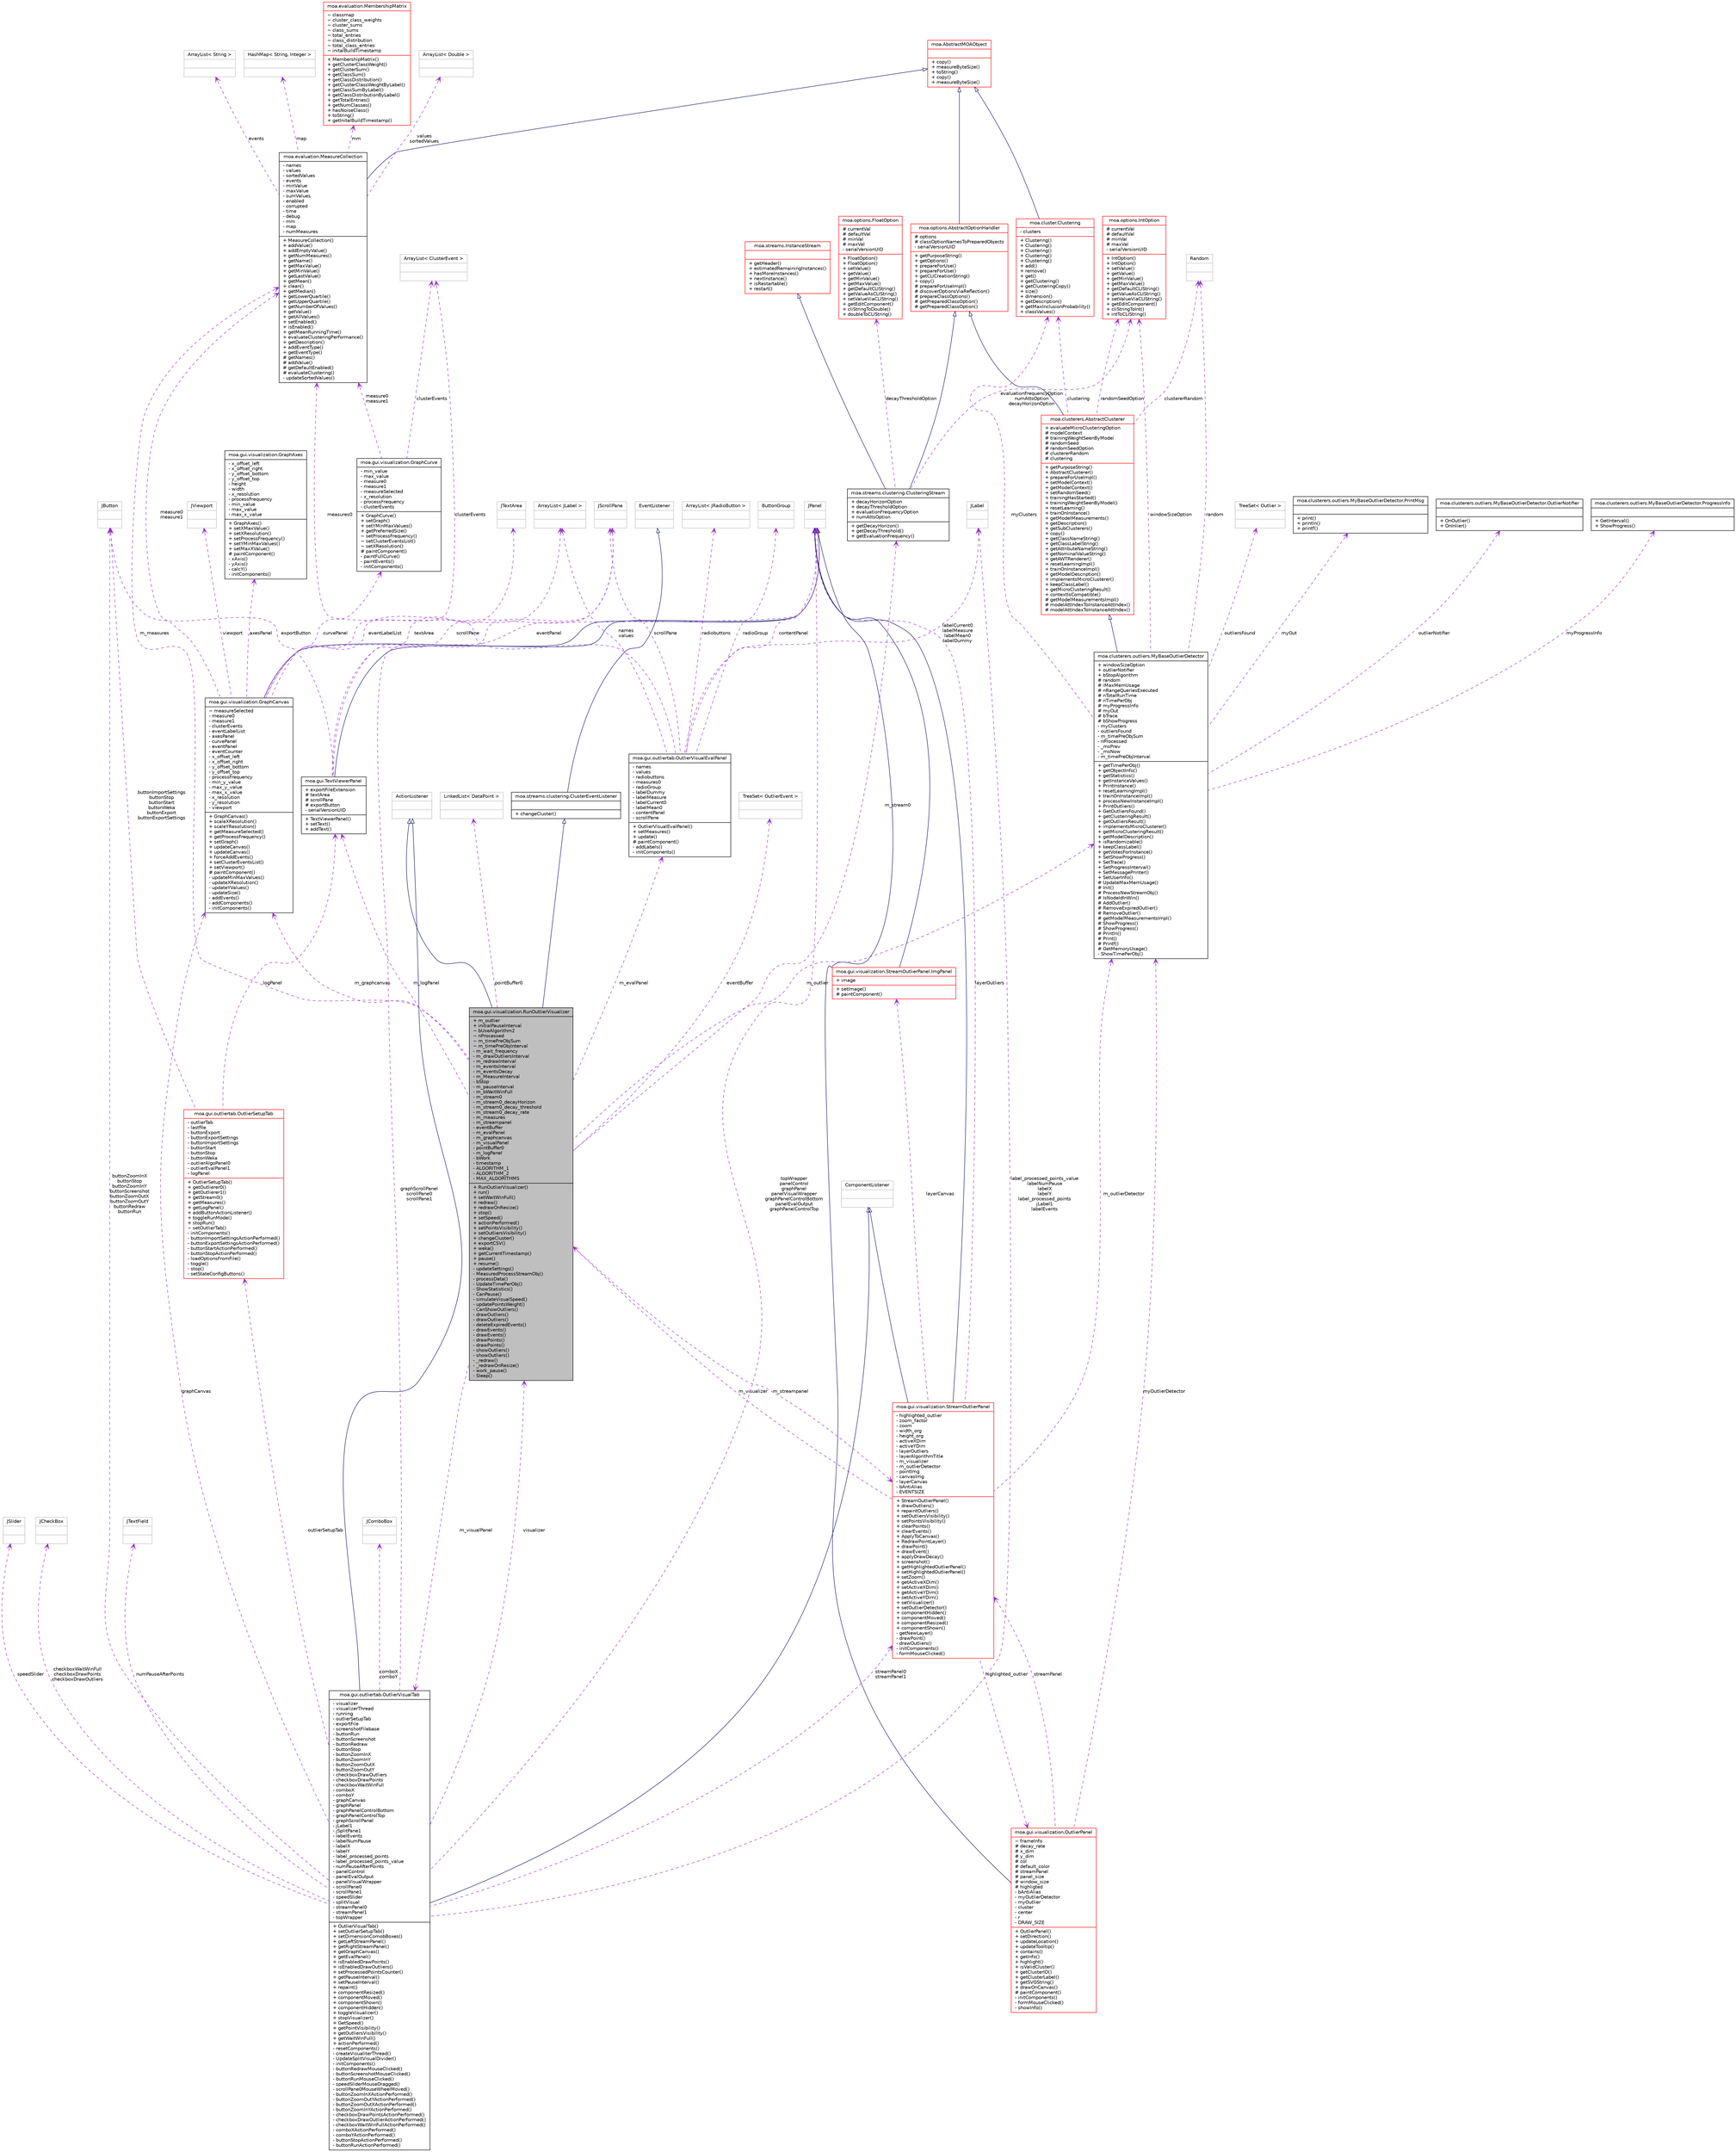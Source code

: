 digraph G
{
  edge [fontname="Helvetica",fontsize="10",labelfontname="Helvetica",labelfontsize="10"];
  node [fontname="Helvetica",fontsize="10",shape=record];
  Node1 [label="{moa.gui.visualization.RunOutlierVisualizer\n|+ m_outlier\l+ initialPauseInterval\l~ bUseAlgorithm2\l~ nProcessed\l~ m_timePreObjSum\l~ m_timePreObjInterval\l- m_wait_frequency\l- m_drawOutliersInterval\l- m_redrawInterval\l- m_eventsInterval\l- m_eventsDecay\l- m_MeasureInterval\l- bStop\l- m_pauseInterval\l- m_bWaitWinFull\l- m_stream0\l- m_stream0_decayHorizon\l- m_stream0_decay_threshold\l- m_stream0_decay_rate\l- m_measures\l- m_streampanel\l- eventBuffer\l- m_evalPanel\l- m_graphcanvas\l- m_visualPanel\l- pointBuffer0\l- m_logPanel\l- bWork\l- timestamp\l- ALGORITHM_1\l- ALGORITHM_2\l- MAX_ALGORITHMS\l|+ RunOutlierVisualizer()\l+ run()\l+ setWaitWinFull()\l+ redraw()\l+ redrawOnResize()\l+ stop()\l+ setSpeed()\l+ actionPerformed()\l+ setPointsVisibility()\l+ setOutliersVisibility()\l+ changeCluster()\l+ exportCSV()\l+ weka()\l+ getCurrentTimestamp()\l+ pause()\l+ resume()\l- updateSettings()\l- MeasuredProcessStreamObj()\l- processData()\l- UpdateTimePerObj()\l- ShowStatistics()\l- CanPause()\l- simulateVisualSpeed()\l- updatePointsWeight()\l- CanShowOutliers()\l- drawOutliers()\l- drawOutliers()\l- deleteExpiredEvents()\l- drawEvents()\l- drawEvents()\l- drawPoints()\l- drawPoints()\l- showOutliers()\l- showOutliers()\l- _redraw()\l- _redrawOnResize()\l- work_pause()\l- Sleep()\l}",height=0.2,width=0.4,color="black", fillcolor="grey75", style="filled" fontcolor="black"];
  Node2 -> Node1 [dir=back,color="midnightblue",fontsize="10",style="solid",arrowtail="empty",fontname="Helvetica"];
  Node2 [label="{ActionListener\n||}",height=0.2,width=0.4,color="grey75", fillcolor="white", style="filled"];
  Node3 -> Node1 [dir=back,color="midnightblue",fontsize="10",style="solid",arrowtail="empty",fontname="Helvetica"];
  Node3 [label="{moa.streams.clustering.ClusterEventListener\n||+ changeCluster()\l}",height=0.2,width=0.4,color="black", fillcolor="white", style="filled",URL="$interfacemoa_1_1streams_1_1clustering_1_1ClusterEventListener.html"];
  Node4 -> Node3 [dir=back,color="midnightblue",fontsize="10",style="solid",arrowtail="empty",fontname="Helvetica"];
  Node4 [label="{EventListener\n||}",height=0.2,width=0.4,color="grey75", fillcolor="white", style="filled"];
  Node5 -> Node1 [dir=back,color="darkorchid3",fontsize="10",style="dashed",label="m_visualPanel",arrowtail="open",fontname="Helvetica"];
  Node5 [label="{moa.gui.outliertab.OutlierVisualTab\n|- visualizer\l- visualizerThread\l- running\l- outlierSetupTab\l- exportFile\l- screenshotFilebase\l- buttonRun\l- buttonScreenshot\l- buttonRedraw\l- buttonStop\l- buttonZoomInX\l- buttonZoomInY\l- buttonZoomOutX\l- buttonZoomOutY\l- checkboxDrawOutliers\l- checkboxDrawPoints\l- checkboxWaitWinFull\l- comboX\l- comboY\l- graphCanvas\l- graphPanel\l- graphPanelControlBottom\l- graphPanelControlTop\l- graphScrollPanel\l- jLabel1\l- jSplitPane1\l- labelEvents\l- labelNumPause\l- labelX\l- labelY\l- label_processed_points\l- label_processed_points_value\l- numPauseAfterPoints\l- panelControl\l- panelEvalOutput\l- panelVisualWrapper\l- scrollPane0\l- scrollPane1\l- speedSlider\l- splitVisual\l- streamPanel0\l- streamPanel1\l- topWrapper\l|+ OutlierVisualTab()\l+ setOutlierSetupTab()\l+ setDimensionComobBoxes()\l+ getLeftStreamPanel()\l+ getRightStreamPanel()\l+ getGraphCanvas()\l+ getEvalPanel()\l+ isEnabledDrawPoints()\l+ isEnabledDrawOutliers()\l+ setProcessedPointsCounter()\l+ getPauseInterval()\l+ setPauseInterval()\l+ repaint()\l+ componentResized()\l+ componentMoved()\l+ componentShown()\l+ componentHidden()\l+ toggleVisualizer()\l+ stopVisualizer()\l+ GetSpeed()\l+ getPointVisibility()\l+ getOutliersVisibility()\l+ getWaitWinFull()\l+ actionPerformed()\l- resetComponents()\l- createVisualiterThread()\l- UpdateSplitVisualDivider()\l- initComponents()\l- buttonRedrawMouseClicked()\l- buttonScreenshotMouseClicked()\l- buttonRunMouseClicked()\l- speedSliderMouseDragged()\l- scrollPane0MouseWheelMoved()\l- buttonZoomInXActionPerformed()\l- buttonZoomOutYActionPerformed()\l- buttonZoomOutXActionPerformed()\l- buttonZoomInYActionPerformed()\l- checkboxDrawPointsActionPerformed()\l- checkboxDrawOutlierActionPerformed()\l- checkboxWaitWinFullActionPerformed()\l- comboXActionPerformed()\l- comboYActionPerformed()\l- buttonStopActionPerformed()\l- buttonRunActionPerformed()\l}",height=0.2,width=0.4,color="black", fillcolor="white", style="filled",URL="$classmoa_1_1gui_1_1outliertab_1_1OutlierVisualTab.html"];
  Node2 -> Node5 [dir=back,color="midnightblue",fontsize="10",style="solid",arrowtail="empty",fontname="Helvetica"];
  Node6 -> Node5 [dir=back,color="midnightblue",fontsize="10",style="solid",arrowtail="empty",fontname="Helvetica"];
  Node6 [label="{ComponentListener\n||}",height=0.2,width=0.4,color="grey75", fillcolor="white", style="filled"];
  Node7 -> Node5 [dir=back,color="darkorchid3",fontsize="10",style="dashed",label="speedSlider",arrowtail="open",fontname="Helvetica"];
  Node7 [label="{JSlider\n||}",height=0.2,width=0.4,color="grey75", fillcolor="white", style="filled"];
  Node8 -> Node5 [dir=back,color="darkorchid3",fontsize="10",style="dashed",label="checkboxWaitWinFull\ncheckboxDrawPoints\ncheckboxDrawOutliers",arrowtail="open",fontname="Helvetica"];
  Node8 [label="{JCheckBox\n||}",height=0.2,width=0.4,color="grey75", fillcolor="white", style="filled"];
  Node9 -> Node5 [dir=back,color="darkorchid3",fontsize="10",style="dashed",label="buttonZoomInX\nbuttonStop\nbuttonZoomInY\nbuttonScreenshot\nbuttonZoomOutX\nbuttonZoomOutY\nbuttonRedraw\nbuttonRun",arrowtail="open",fontname="Helvetica"];
  Node9 [label="{JButton\n||}",height=0.2,width=0.4,color="grey75", fillcolor="white", style="filled"];
  Node10 -> Node5 [dir=back,color="darkorchid3",fontsize="10",style="dashed",label="numPauseAfterPoints",arrowtail="open",fontname="Helvetica"];
  Node10 [label="{JTextField\n||}",height=0.2,width=0.4,color="grey75", fillcolor="white", style="filled"];
  Node1 -> Node5 [dir=back,color="darkorchid3",fontsize="10",style="dashed",label="visualizer",arrowtail="open",fontname="Helvetica"];
  Node11 -> Node5 [dir=back,color="darkorchid3",fontsize="10",style="dashed",label="outlierSetupTab",arrowtail="open",fontname="Helvetica"];
  Node11 [label="{moa.gui.outliertab.OutlierSetupTab\n|- outlierTab\l- lastfile\l- buttonExport\l- buttonExportSettings\l- buttonImportSettings\l- buttonStart\l- buttonStop\l- buttonWeka\l- outlierAlgoPanel0\l- outlierEvalPanel1\l- logPanel\l|+ OutlierSetupTab()\l+ getOutlierer0()\l+ getOutlierer1()\l+ getStream0()\l+ getMeasures()\l+ getLogPanel()\l+ addButtonActionListener()\l+ toggleRunMode()\l+ stopRun()\l~ setOutlierTab()\l- initComponents()\l- buttonImportSettingsActionPerformed()\l- buttonExportSettingsActionPerformed()\l- buttonStartActionPerformed()\l- buttonStopActionPerformed()\l- loadOptionsFromFile()\l- toggle()\l- stop()\l- setStateConfigButtons()\l}",height=0.2,width=0.4,color="red", fillcolor="white", style="filled",URL="$classmoa_1_1gui_1_1outliertab_1_1OutlierSetupTab.html"];
  Node9 -> Node11 [dir=back,color="darkorchid3",fontsize="10",style="dashed",label="buttonImportSettings\nbuttonStop\nbuttonStart\nbuttonWeka\nbuttonExport\nbuttonExportSettings",arrowtail="open",fontname="Helvetica"];
  Node12 -> Node11 [dir=back,color="darkorchid3",fontsize="10",style="dashed",label="logPanel",arrowtail="open",fontname="Helvetica"];
  Node12 [label="{moa.gui.TextViewerPanel\n|+ exportFileExtension\l# textArea\l# scrollPane\l# exportButton\l- serialVersionUID\l|+ TextViewerPanel()\l+ setText()\l+ addText()\l}",height=0.2,width=0.4,color="black", fillcolor="white", style="filled",URL="$classmoa_1_1gui_1_1TextViewerPanel.html",tooltip="This panel displays text."];
  Node13 -> Node12 [dir=back,color="midnightblue",fontsize="10",style="solid",arrowtail="empty",fontname="Helvetica"];
  Node13 [label="{JPanel\n||}",height=0.2,width=0.4,color="grey75", fillcolor="white", style="filled"];
  Node9 -> Node12 [dir=back,color="darkorchid3",fontsize="10",style="dashed",label="exportButton",arrowtail="open",fontname="Helvetica"];
  Node14 -> Node12 [dir=back,color="darkorchid3",fontsize="10",style="dashed",label="textArea",arrowtail="open",fontname="Helvetica"];
  Node14 [label="{JTextArea\n||}",height=0.2,width=0.4,color="grey75", fillcolor="white", style="filled"];
  Node15 -> Node12 [dir=back,color="darkorchid3",fontsize="10",style="dashed",label="scrollPane",arrowtail="open",fontname="Helvetica"];
  Node15 [label="{JScrollPane\n||}",height=0.2,width=0.4,color="grey75", fillcolor="white", style="filled"];
  Node16 -> Node5 [dir=back,color="darkorchid3",fontsize="10",style="dashed",label="comboX\ncomboY",arrowtail="open",fontname="Helvetica"];
  Node16 [label="{JComboBox\n||}",height=0.2,width=0.4,color="grey75", fillcolor="white", style="filled"];
  Node17 -> Node5 [dir=back,color="darkorchid3",fontsize="10",style="dashed",label="label_processed_points_value\nlabelNumPause\nlabelX\nlabelY\nlabel_processed_points\njLabel1\nlabelEvents",arrowtail="open",fontname="Helvetica"];
  Node17 [label="{JLabel\n||}",height=0.2,width=0.4,color="grey75", fillcolor="white", style="filled"];
  Node18 -> Node5 [dir=back,color="darkorchid3",fontsize="10",style="dashed",label="graphCanvas",arrowtail="open",fontname="Helvetica"];
  Node18 [label="{moa.gui.visualization.GraphCanvas\n|~ measureSelected\l- measure0\l- measure1\l- clusterEvents\l- eventLabelList\l- axesPanel\l- curvePanel\l- eventPanel\l- eventCounter\l- x_offset_left\l- x_offset_right\l- y_offset_bottom\l- y_offset_top\l- processFrequency\l- min_y_value\l- max_y_value\l- max_x_value\l- x_resolution\l- y_resolution\l- viewport\l|+ GraphCanvas()\l+ scaleXResolution()\l+ scaleYResolution()\l+ getMeasureSelected()\l+ getProcessFrequency()\l+ setGraph()\l+ updateCanvas()\l+ updateCanvas()\l+ forceAddEvents()\l+ setClusterEventsList()\l+ setViewport()\l# paintComponent()\l- updateMinMaxValues()\l- updateXResolution()\l- updateYValues()\l- updateSize()\l- addEvents()\l- addComponents()\l- initComponents()\l}",height=0.2,width=0.4,color="black", fillcolor="white", style="filled",URL="$classmoa_1_1gui_1_1visualization_1_1GraphCanvas.html"];
  Node13 -> Node18 [dir=back,color="midnightblue",fontsize="10",style="solid",arrowtail="empty",fontname="Helvetica"];
  Node19 -> Node18 [dir=back,color="darkorchid3",fontsize="10",style="dashed",label="curvePanel",arrowtail="open",fontname="Helvetica"];
  Node19 [label="{moa.gui.visualization.GraphCurve\n|- min_value\l- max_value\l- measure0\l- measure1\l- measureSelected\l- x_resolution\l- processFrequency\l- clusterEvents\l|+ GraphCurve()\l+ setGraph()\l+ setYMinMaxValues()\l+ getPreferredSize()\l~ setProcessFrequency()\l~ setClusterEventsList()\l~ setXResolution()\l# paintComponent()\l- paintFullCurve()\l- paintEvents()\l- initComponents()\l}",height=0.2,width=0.4,color="black", fillcolor="white", style="filled",URL="$classmoa_1_1gui_1_1visualization_1_1GraphCurve.html"];
  Node20 -> Node19 [dir=back,color="darkorchid3",fontsize="10",style="dashed",label="measure0\nmeasure1",arrowtail="open",fontname="Helvetica"];
  Node20 [label="{moa.evaluation.MeasureCollection\n|- names\l- values\l- sortedValues\l- events\l- minValue\l- maxValue\l- sumValues\l- enabled\l- corrupted\l- time\l- debug\l- mm\l- map\l- numMeasures\l|+ MeasureCollection()\l+ addValue()\l+ addEmptyValue()\l+ getNumMeasures()\l+ getName()\l+ getMaxValue()\l+ getMinValue()\l+ getLastValue()\l+ getMean()\l+ clean()\l+ getMedian()\l+ getLowerQuartile()\l+ getUpperQuartile()\l+ getNumberOfValues()\l+ getValue()\l+ getAllValues()\l+ setEnabled()\l+ isEnabled()\l+ getMeanRunningTime()\l+ evaluateClusteringPerformance()\l+ getDescription()\l+ addEventType()\l+ getEventType()\l# getNames()\l# addValue()\l# getDefaultEnabled()\l# evaluateClustering()\l- updateSortedValues()\l}",height=0.2,width=0.4,color="black", fillcolor="white", style="filled",URL="$classmoa_1_1evaluation_1_1MeasureCollection.html"];
  Node21 -> Node20 [dir=back,color="midnightblue",fontsize="10",style="solid",arrowtail="empty",fontname="Helvetica"];
  Node21 [label="{moa.AbstractMOAObject\n||+ copy()\l+ measureByteSize()\l+ toString()\l+ copy()\l+ measureByteSize()\l}",height=0.2,width=0.4,color="red", fillcolor="white", style="filled",URL="$classmoa_1_1AbstractMOAObject.html",tooltip="Abstract MOA Object."];
  Node22 -> Node20 [dir=back,color="darkorchid3",fontsize="10",style="dashed",label="mm",arrowtail="open",fontname="Helvetica"];
  Node22 [label="{moa.evaluation.MembershipMatrix\n|~ classmap\l~ cluster_class_weights\l~ cluster_sums\l~ class_sums\l~ total_entries\l~ class_distribution\l~ total_class_entries\l~ initalBuildTimestamp\l|+ MembershipMatrix()\l+ getClusterClassWeight()\l+ getClusterSum()\l+ getClassSum()\l+ getClassDistribution()\l+ getClusterClassWeightByLabel()\l+ getClassSumByLabel()\l+ getClassDistributionByLabel()\l+ getTotalEntries()\l+ getNumClasses()\l+ hasNoiseClass()\l+ toString()\l+ getInitalBuildTimestamp()\l}",height=0.2,width=0.4,color="red", fillcolor="white", style="filled",URL="$classmoa_1_1evaluation_1_1MembershipMatrix.html"];
  Node23 -> Node20 [dir=back,color="darkorchid3",fontsize="10",style="dashed",label="values\nsortedValues",arrowtail="open",fontname="Helvetica"];
  Node23 [label="{ArrayList\< Double \>\n||}",height=0.2,width=0.4,color="grey75", fillcolor="white", style="filled"];
  Node24 -> Node20 [dir=back,color="darkorchid3",fontsize="10",style="dashed",label="events",arrowtail="open",fontname="Helvetica"];
  Node24 [label="{ArrayList\< String \>\n||}",height=0.2,width=0.4,color="grey75", fillcolor="white", style="filled"];
  Node25 -> Node20 [dir=back,color="darkorchid3",fontsize="10",style="dashed",label="map",arrowtail="open",fontname="Helvetica"];
  Node25 [label="{HashMap\< String, Integer \>\n||}",height=0.2,width=0.4,color="grey75", fillcolor="white", style="filled"];
  Node26 -> Node19 [dir=back,color="darkorchid3",fontsize="10",style="dashed",label="clusterEvents",arrowtail="open",fontname="Helvetica"];
  Node26 [label="{ArrayList\< ClusterEvent \>\n||}",height=0.2,width=0.4,color="grey75", fillcolor="white", style="filled"];
  Node27 -> Node18 [dir=back,color="darkorchid3",fontsize="10",style="dashed",label="eventLabelList",arrowtail="open",fontname="Helvetica"];
  Node27 [label="{ArrayList\< JLabel \>\n||}",height=0.2,width=0.4,color="grey75", fillcolor="white", style="filled"];
  Node28 -> Node18 [dir=back,color="darkorchid3",fontsize="10",style="dashed",label="viewport",arrowtail="open",fontname="Helvetica"];
  Node28 [label="{JViewport\n||}",height=0.2,width=0.4,color="grey75", fillcolor="white", style="filled"];
  Node20 -> Node18 [dir=back,color="darkorchid3",fontsize="10",style="dashed",label="measure0\nmeasure1",arrowtail="open",fontname="Helvetica"];
  Node13 -> Node18 [dir=back,color="darkorchid3",fontsize="10",style="dashed",label="eventPanel",arrowtail="open",fontname="Helvetica"];
  Node29 -> Node18 [dir=back,color="darkorchid3",fontsize="10",style="dashed",label="axesPanel",arrowtail="open",fontname="Helvetica"];
  Node29 [label="{moa.gui.visualization.GraphAxes\n|- x_offset_left\l- x_offset_right\l- y_offset_bottom\l- y_offset_top\l- height\l- width\l- x_resolution\l- processFrequency\l- min_value\l- max_value\l- max_x_value\l|+ GraphAxes()\l+ setXMaxValue()\l+ setXResolution()\l+ setProcessFrequency()\l+ setYMinMaxValues()\l+ setMaxXValue()\l# paintComponent()\l- xAxis()\l- yAxis()\l- calcY()\l- initComponents()\l}",height=0.2,width=0.4,color="black", fillcolor="white", style="filled",URL="$classmoa_1_1gui_1_1visualization_1_1GraphAxes.html"];
  Node26 -> Node18 [dir=back,color="darkorchid3",fontsize="10",style="dashed",label="clusterEvents",arrowtail="open",fontname="Helvetica"];
  Node30 -> Node5 [dir=back,color="darkorchid3",fontsize="10",style="dashed",label="streamPanel0\nstreamPanel1",arrowtail="open",fontname="Helvetica"];
  Node30 [label="{moa.gui.visualization.StreamOutlierPanel\n|- highlighted_outlier\l- zoom_factor\l- zoom\l- width_org\l- height_org\l- activeXDim\l- activeYDim\l- layerOutliers\l- layerAlgorithmTitle\l- m_visualizer\l- m_outlierDetector\l- pointImg\l- canvasImg\l- layerCanvas\l- bAntiAlias\l- EVENTSIZE\l|+ StreamOutlierPanel()\l+ drawOutliers()\l+ repaintOutliers()\l+ setOutliersVisibility()\l+ setPointsVisibility()\l+ clearPoints()\l+ clearEvents()\l+ ApplyToCanvas()\l+ RedrawPointLayer()\l+ drawPoint()\l+ drawEvent()\l+ applyDrawDecay()\l+ screenshot()\l+ getHighlightedOutlierPanel()\l+ setHighlightedOutlierPanel()\l+ setZoom()\l+ getActiveXDim()\l+ setActiveXDim()\l+ getActiveYDim()\l+ setActiveYDim()\l+ setVisualizer()\l+ setOutlierDetector()\l+ componentHidden()\l+ componentMoved()\l+ componentResized()\l+ componentShown()\l- getNewLayer()\l- drawPoint()\l- drawOutliers()\l- initComponents()\l- formMouseClicked()\l}",height=0.2,width=0.4,color="red", fillcolor="white", style="filled",URL="$classmoa_1_1gui_1_1visualization_1_1StreamOutlierPanel.html"];
  Node13 -> Node30 [dir=back,color="midnightblue",fontsize="10",style="solid",arrowtail="empty",fontname="Helvetica"];
  Node6 -> Node30 [dir=back,color="midnightblue",fontsize="10",style="solid",arrowtail="empty",fontname="Helvetica"];
  Node1 -> Node30 [dir=back,color="darkorchid3",fontsize="10",style="dashed",label="m_visualizer",arrowtail="open",fontname="Helvetica"];
  Node31 -> Node30 [dir=back,color="darkorchid3",fontsize="10",style="dashed",label="layerCanvas",arrowtail="open",fontname="Helvetica"];
  Node31 [label="{moa.gui.visualization.StreamOutlierPanel.ImgPanel\n|+ image\l|+ setImage()\l# paintComponent()\l}",height=0.2,width=0.4,color="red", fillcolor="white", style="filled",URL="$classmoa_1_1gui_1_1visualization_1_1StreamOutlierPanel_1_1ImgPanel.html"];
  Node13 -> Node31 [dir=back,color="midnightblue",fontsize="10",style="solid",arrowtail="empty",fontname="Helvetica"];
  Node32 -> Node30 [dir=back,color="darkorchid3",fontsize="10",style="dashed",label="m_outlierDetector",arrowtail="open",fontname="Helvetica"];
  Node32 [label="{moa.clusterers.outliers.MyBaseOutlierDetector\n|+ windowSizeOption\l+ outlierNotifier\l+ bStopAlgorithm\l# random\l# iMaxMemUsage\l# nRangeQueriesExecuted\l# nTotalRunTime\l# nTimePerObj\l# myProgressInfo\l# myOut\l# bTrace\l# bShowProgress\l- myClusters\l- outliersFound\l- m_timePreObjSum\l- nProcessed\l- _msPrev\l- _msNow\l- m_timePreObjInterval\l|+ getTimePerObj()\l+ getObjectInfo()\l+ getStatistics()\l+ getInstanceValues()\l+ PrintInstance()\l+ resetLearningImpl()\l+ trainOnInstanceImpl()\l+ processNewInstanceImpl()\l+ PrintOutliers()\l+ GetOutliersFound()\l+ getClusteringResult()\l+ getOutliersResult()\l+ implementsMicroClusterer()\l+ getMicroClusteringResult()\l+ getModelDescription()\l+ isRandomizable()\l+ keepClassLabel()\l+ getVotesForInstance()\l+ SetShowProgress()\l+ SetTrace()\l+ SetProgressInterval()\l+ SetMessagePrinter()\l+ SetUserInfo()\l# UpdateMaxMemUsage()\l# Init()\l# ProcessNewStreamObj()\l# IsNodeIdInWin()\l# AddOutlier()\l# RemoveExpiredOutlier()\l# RemoveOutlier()\l# getModelMeasurementsImpl()\l# ShowProgress()\l# ShowProgress()\l# Println()\l# Print()\l# Printf()\l# GetMemoryUsage()\l- ShowTimePerObj()\l}",height=0.2,width=0.4,color="black", fillcolor="white", style="filled",URL="$classmoa_1_1clusterers_1_1outliers_1_1MyBaseOutlierDetector.html"];
  Node33 -> Node32 [dir=back,color="midnightblue",fontsize="10",style="solid",arrowtail="empty",fontname="Helvetica"];
  Node33 [label="{moa.clusterers.AbstractClusterer\n|+ evaluateMicroClusteringOption\l# modelContext\l# trainingWeightSeenByModel\l# randomSeed\l# randomSeedOption\l# clustererRandom\l# clustering\l|+ getPurposeString()\l+ AbstractClusterer()\l+ prepareForUseImpl()\l+ setModelContext()\l+ getModelContext()\l+ setRandomSeed()\l+ trainingHasStarted()\l+ trainingWeightSeenByModel()\l+ resetLearning()\l+ trainOnInstance()\l+ getModelMeasurements()\l+ getDescription()\l+ getSubClusterers()\l+ copy()\l+ getClassNameString()\l+ getClassLabelString()\l+ getAttributeNameString()\l+ getNominalValueString()\l+ getAWTRenderer()\l+ resetLearningImpl()\l+ trainOnInstanceImpl()\l+ getModelDescription()\l+ implementsMicroClusterer()\l+ keepClassLabel()\l+ getMicroClusteringResult()\l+ contextIsCompatible()\l# getModelMeasurementsImpl()\l# modelAttIndexToInstanceAttIndex()\l# modelAttIndexToInstanceAttIndex()\l}",height=0.2,width=0.4,color="red", fillcolor="white", style="filled",URL="$classmoa_1_1clusterers_1_1AbstractClusterer.html"];
  Node34 -> Node33 [dir=back,color="midnightblue",fontsize="10",style="solid",arrowtail="empty",fontname="Helvetica"];
  Node34 [label="{moa.options.AbstractOptionHandler\n|# options\l# classOptionNamesToPreparedObjects\l- serialVersionUID\l|+ getPurposeString()\l+ getOptions()\l+ prepareForUse()\l+ prepareForUse()\l+ getCLICreationString()\l+ copy()\l# prepareForUseImpl()\l# discoverOptionsViaReflection()\l# prepareClassOptions()\l# getPreparedClassOption()\l# getPreparedClassOption()\l}",height=0.2,width=0.4,color="red", fillcolor="white", style="filled",URL="$classmoa_1_1options_1_1AbstractOptionHandler.html",tooltip="Abstract Option Handler."];
  Node21 -> Node34 [dir=back,color="midnightblue",fontsize="10",style="solid",arrowtail="empty",fontname="Helvetica"];
  Node35 -> Node33 [dir=back,color="darkorchid3",fontsize="10",style="dashed",label="clustering",arrowtail="open",fontname="Helvetica"];
  Node35 [label="{moa.cluster.Clustering\n|- clusters\l|+ Clustering()\l+ Clustering()\l+ Clustering()\l+ Clustering()\l+ Clustering()\l+ add()\l+ remove()\l+ get()\l+ getClustering()\l+ getClusteringCopy()\l+ size()\l+ dimension()\l+ getDescription()\l+ getMaxInclusionProbability()\l+ classValues()\l}",height=0.2,width=0.4,color="red", fillcolor="white", style="filled",URL="$classmoa_1_1cluster_1_1Clustering.html"];
  Node21 -> Node35 [dir=back,color="midnightblue",fontsize="10",style="solid",arrowtail="empty",fontname="Helvetica"];
  Node36 -> Node33 [dir=back,color="darkorchid3",fontsize="10",style="dashed",label="randomSeedOption",arrowtail="open",fontname="Helvetica"];
  Node36 [label="{moa.options.IntOption\n|# currentVal\l# defaultVal\l# minVal\l# maxVal\l- serialVersionUID\l|+ IntOption()\l+ IntOption()\l+ setValue()\l+ getValue()\l+ getMinValue()\l+ getMaxValue()\l+ getDefaultCLIString()\l+ getValueAsCLIString()\l+ setValueViaCLIString()\l+ getEditComponent()\l+ cliStringToInt()\l+ intToCLIString()\l}",height=0.2,width=0.4,color="red", fillcolor="white", style="filled",URL="$classmoa_1_1options_1_1IntOption.html",tooltip="Int option."];
  Node37 -> Node33 [dir=back,color="darkorchid3",fontsize="10",style="dashed",label="clustererRandom",arrowtail="open",fontname="Helvetica"];
  Node37 [label="{Random\n||}",height=0.2,width=0.4,color="grey75", fillcolor="white", style="filled"];
  Node38 -> Node32 [dir=back,color="darkorchid3",fontsize="10",style="dashed",label="outliersFound",arrowtail="open",fontname="Helvetica"];
  Node38 [label="{TreeSet\< Outlier \>\n||}",height=0.2,width=0.4,color="grey75", fillcolor="white", style="filled"];
  Node39 -> Node32 [dir=back,color="darkorchid3",fontsize="10",style="dashed",label="myOut",arrowtail="open",fontname="Helvetica"];
  Node39 [label="{moa.clusterers.outliers.MyBaseOutlierDetector.PrintMsg\n||+ print()\l+ println()\l+ printf()\l}",height=0.2,width=0.4,color="black", fillcolor="white", style="filled",URL="$interfacemoa_1_1clusterers_1_1outliers_1_1MyBaseOutlierDetector_1_1PrintMsg.html"];
  Node35 -> Node32 [dir=back,color="darkorchid3",fontsize="10",style="dashed",label="myClusters",arrowtail="open",fontname="Helvetica"];
  Node36 -> Node32 [dir=back,color="darkorchid3",fontsize="10",style="dashed",label="windowSizeOption",arrowtail="open",fontname="Helvetica"];
  Node40 -> Node32 [dir=back,color="darkorchid3",fontsize="10",style="dashed",label="outlierNotifier",arrowtail="open",fontname="Helvetica"];
  Node40 [label="{moa.clusterers.outliers.MyBaseOutlierDetector.OutlierNotifier\n||+ OnOutlier()\l+ OnInlier()\l}",height=0.2,width=0.4,color="black", fillcolor="white", style="filled",URL="$classmoa_1_1clusterers_1_1outliers_1_1MyBaseOutlierDetector_1_1OutlierNotifier.html"];
  Node41 -> Node32 [dir=back,color="darkorchid3",fontsize="10",style="dashed",label="myProgressInfo",arrowtail="open",fontname="Helvetica"];
  Node41 [label="{moa.clusterers.outliers.MyBaseOutlierDetector.ProgressInfo\n||+ GetInterval()\l+ ShowProgress()\l}",height=0.2,width=0.4,color="black", fillcolor="white", style="filled",URL="$interfacemoa_1_1clusterers_1_1outliers_1_1MyBaseOutlierDetector_1_1ProgressInfo.html"];
  Node37 -> Node32 [dir=back,color="darkorchid3",fontsize="10",style="dashed",label="random",arrowtail="open",fontname="Helvetica"];
  Node42 -> Node30 [dir=back,color="darkorchid3",fontsize="10",style="dashed",label="highlighted_outlier",arrowtail="open",fontname="Helvetica"];
  Node42 [label="{moa.gui.visualization.OutlierPanel\n|~ frameInfo\l# decay_rate\l# x_dim\l# y_dim\l# col\l# default_color\l# streamPanel\l# panel_size\l# window_size\l# highligted\l- bAntiAlias\l- myOutlierDetector\l- myOutlier\l- cluster\l- center\l- r\l- DRAW_SIZE\l|+ OutlierPanel()\l+ setDirection()\l+ updateLocation()\l+ updateTooltip()\l+ contains()\l+ getInfo()\l+ highlight()\l+ isValidCluster()\l+ getClusterID()\l+ getClusterLabel()\l+ getSVGString()\l+ drawOnCanvas()\l# paintComponent()\l- initComponents()\l- formMouseClicked()\l- showInfo()\l}",height=0.2,width=0.4,color="red", fillcolor="white", style="filled",URL="$classmoa_1_1gui_1_1visualization_1_1OutlierPanel.html"];
  Node13 -> Node42 [dir=back,color="midnightblue",fontsize="10",style="solid",arrowtail="empty",fontname="Helvetica"];
  Node32 -> Node42 [dir=back,color="darkorchid3",fontsize="10",style="dashed",label="myOutlierDetector",arrowtail="open",fontname="Helvetica"];
  Node30 -> Node42 [dir=back,color="darkorchid3",fontsize="10",style="dashed",label="streamPanel",arrowtail="open",fontname="Helvetica"];
  Node13 -> Node30 [dir=back,color="darkorchid3",fontsize="10",style="dashed",label="layerOutliers",arrowtail="open",fontname="Helvetica"];
  Node13 -> Node5 [dir=back,color="darkorchid3",fontsize="10",style="dashed",label="topWrapper\npanelControl\ngraphPanel\npanelVisualWrapper\ngraphPanelControlBottom\npanelEvalOutput\ngraphPanelControlTop",arrowtail="open",fontname="Helvetica"];
  Node15 -> Node5 [dir=back,color="darkorchid3",fontsize="10",style="dashed",label="graphScrollPanel\nscrollPane0\nscrollPane1",arrowtail="open",fontname="Helvetica"];
  Node43 -> Node1 [dir=back,color="darkorchid3",fontsize="10",style="dashed",label="m_evalPanel",arrowtail="open",fontname="Helvetica"];
  Node43 [label="{moa.gui.outliertab.OutlierVisualEvalPanel\n|- names\l- values\l- radiobuttons\l- measures0\l- radioGroup\l- labelDummy\l- labelMeasure\l- labelCurrent0\l- labelMean0\l- contentPanel\l- scrollPane\l|+ OutlierVisualEvalPanel()\l+ setMeasures()\l+ update()\l# paintComponent()\l- addLabels()\l- initComponents()\l}",height=0.2,width=0.4,color="black", fillcolor="white", style="filled",URL="$classmoa_1_1gui_1_1outliertab_1_1OutlierVisualEvalPanel.html"];
  Node44 -> Node43 [dir=back,color="darkorchid3",fontsize="10",style="dashed",label="radiobuttons",arrowtail="open",fontname="Helvetica"];
  Node44 [label="{ArrayList\< JRadioButton \>\n||}",height=0.2,width=0.4,color="grey75", fillcolor="white", style="filled"];
  Node45 -> Node43 [dir=back,color="darkorchid3",fontsize="10",style="dashed",label="radioGroup",arrowtail="open",fontname="Helvetica"];
  Node45 [label="{ButtonGroup\n||}",height=0.2,width=0.4,color="grey75", fillcolor="white", style="filled"];
  Node27 -> Node43 [dir=back,color="darkorchid3",fontsize="10",style="dashed",label="names\nvalues",arrowtail="open",fontname="Helvetica"];
  Node20 -> Node43 [dir=back,color="darkorchid3",fontsize="10",style="dashed",label="measures0",arrowtail="open",fontname="Helvetica"];
  Node17 -> Node43 [dir=back,color="darkorchid3",fontsize="10",style="dashed",label="labelCurrent0\nlabelMeasure\nlabelMean0\nlabelDummy",arrowtail="open",fontname="Helvetica"];
  Node13 -> Node43 [dir=back,color="darkorchid3",fontsize="10",style="dashed",label="contentPanel",arrowtail="open",fontname="Helvetica"];
  Node15 -> Node43 [dir=back,color="darkorchid3",fontsize="10",style="dashed",label="scrollPane",arrowtail="open",fontname="Helvetica"];
  Node32 -> Node1 [dir=back,color="darkorchid3",fontsize="10",style="dashed",label="m_outlier",arrowtail="open",fontname="Helvetica"];
  Node12 -> Node1 [dir=back,color="darkorchid3",fontsize="10",style="dashed",label="m_logPanel",arrowtail="open",fontname="Helvetica"];
  Node46 -> Node1 [dir=back,color="darkorchid3",fontsize="10",style="dashed",label="eventBuffer",arrowtail="open",fontname="Helvetica"];
  Node46 [label="{TreeSet\< OutlierEvent \>\n||}",height=0.2,width=0.4,color="grey75", fillcolor="white", style="filled"];
  Node20 -> Node1 [dir=back,color="darkorchid3",fontsize="10",style="dashed",label="m_measures",arrowtail="open",fontname="Helvetica"];
  Node47 -> Node1 [dir=back,color="darkorchid3",fontsize="10",style="dashed",label="m_stream0",arrowtail="open",fontname="Helvetica"];
  Node47 [label="{moa.streams.clustering.ClusteringStream\n|+ decayHorizonOption\l+ decayThresholdOption\l+ evaluationFrequencyOption\l+ numAttsOption\l|+ getDecayHorizon()\l+ getDecayThreshold()\l+ getEvaluationFrequency()\l}",height=0.2,width=0.4,color="black", fillcolor="white", style="filled",URL="$classmoa_1_1streams_1_1clustering_1_1ClusteringStream.html"];
  Node34 -> Node47 [dir=back,color="midnightblue",fontsize="10",style="solid",arrowtail="empty",fontname="Helvetica"];
  Node48 -> Node47 [dir=back,color="midnightblue",fontsize="10",style="solid",arrowtail="empty",fontname="Helvetica"];
  Node48 [label="{moa.streams.InstanceStream\n||+ getHeader()\l+ estimatedRemainingInstances()\l+ hasMoreInstances()\l+ nextInstance()\l+ isRestartable()\l+ restart()\l}",height=0.2,width=0.4,color="red", fillcolor="white", style="filled",URL="$interfacemoa_1_1streams_1_1InstanceStream.html",tooltip="Interface representing a data stream of instances."];
  Node49 -> Node47 [dir=back,color="darkorchid3",fontsize="10",style="dashed",label="decayThresholdOption",arrowtail="open",fontname="Helvetica"];
  Node49 [label="{moa.options.FloatOption\n|# currentVal\l# defaultVal\l# minVal\l# maxVal\l- serialVersionUID\l|+ FloatOption()\l+ FloatOption()\l+ setValue()\l+ getValue()\l+ getMinValue()\l+ getMaxValue()\l+ getDefaultCLIString()\l+ getValueAsCLIString()\l+ setValueViaCLIString()\l+ getEditComponent()\l+ cliStringToDouble()\l+ doubleToCLIString()\l}",height=0.2,width=0.4,color="red", fillcolor="white", style="filled",URL="$classmoa_1_1options_1_1FloatOption.html",tooltip="Float option."];
  Node36 -> Node47 [dir=back,color="darkorchid3",fontsize="10",style="dashed",label="evaluationFrequencyOption\nnumAttsOption\ndecayHorizonOption",arrowtail="open",fontname="Helvetica"];
  Node18 -> Node1 [dir=back,color="darkorchid3",fontsize="10",style="dashed",label="m_graphcanvas",arrowtail="open",fontname="Helvetica"];
  Node30 -> Node1 [dir=back,color="darkorchid3",fontsize="10",style="dashed",label="m_streampanel",arrowtail="open",fontname="Helvetica"];
  Node50 -> Node1 [dir=back,color="darkorchid3",fontsize="10",style="dashed",label="pointBuffer0",arrowtail="open",fontname="Helvetica"];
  Node50 [label="{LinkedList\< DataPoint \>\n||}",height=0.2,width=0.4,color="grey75", fillcolor="white", style="filled"];
}

